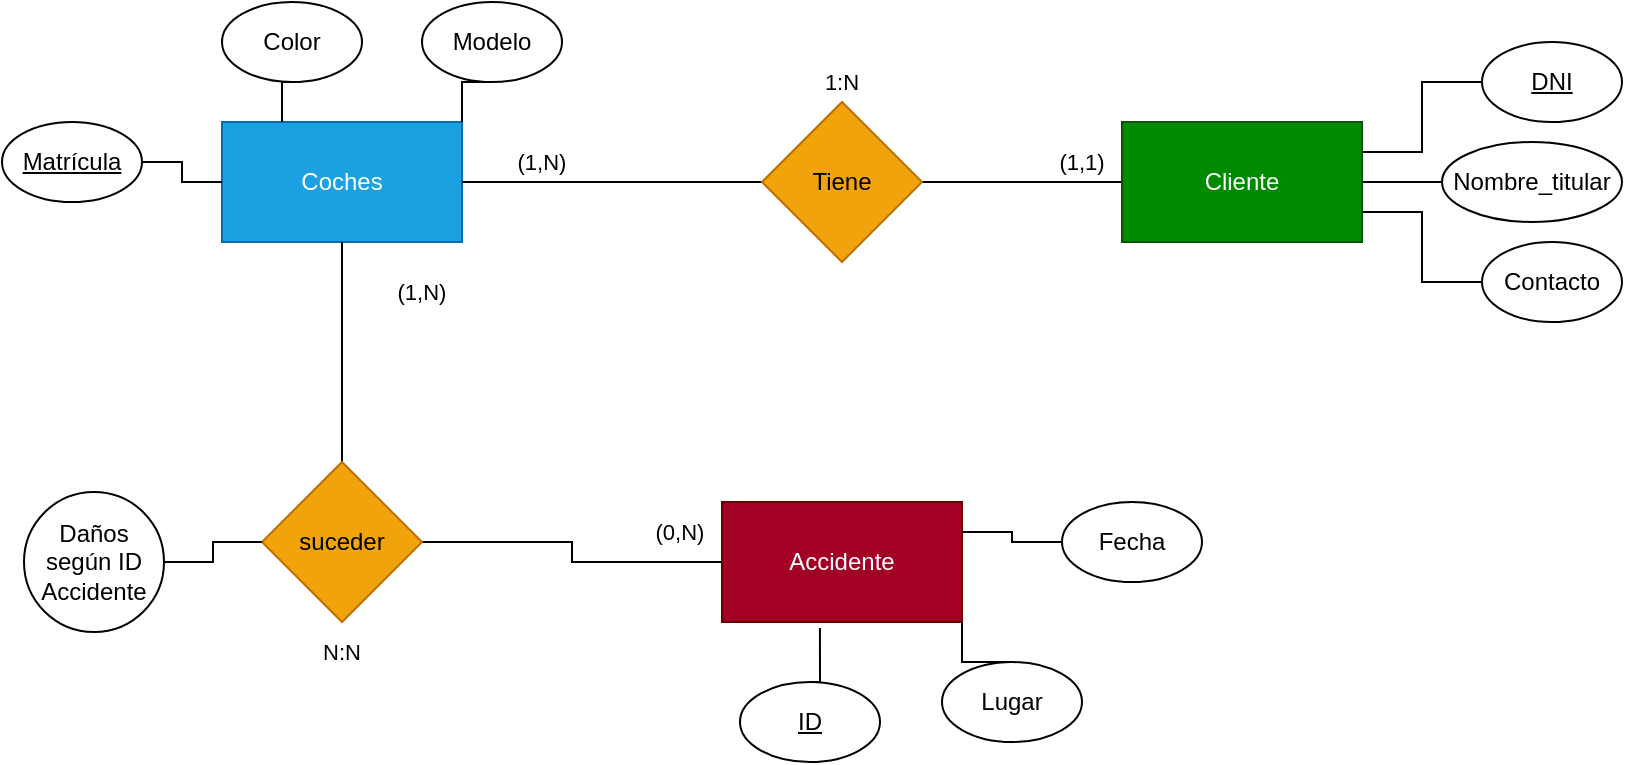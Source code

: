 <mxfile version="24.7.17">
  <diagram name="Página-1" id="yPMjA2Gog1Eqy-vjQVwx">
    <mxGraphModel dx="1434" dy="772" grid="1" gridSize="10" guides="1" tooltips="1" connect="1" arrows="1" fold="1" page="1" pageScale="1" pageWidth="827" pageHeight="1169" math="0" shadow="0">
      <root>
        <mxCell id="0" />
        <mxCell id="1" parent="0" />
        <mxCell id="rvRuKa0QMM77_asR6IsW-1" value="Coches" style="rounded=0;whiteSpace=wrap;html=1;fillColor=#1ba1e2;fontColor=#ffffff;strokeColor=#006EAF;" vertex="1" parent="1">
          <mxGeometry x="119" y="290" width="120" height="60" as="geometry" />
        </mxCell>
        <mxCell id="rvRuKa0QMM77_asR6IsW-2" style="edgeStyle=orthogonalEdgeStyle;shape=connector;rounded=0;orthogonalLoop=1;jettySize=auto;html=1;exitX=0;exitY=0.5;exitDx=0;exitDy=0;entryX=1;entryY=0.5;entryDx=0;entryDy=0;strokeColor=default;align=center;verticalAlign=middle;fontFamily=Helvetica;fontSize=11;fontColor=default;labelBackgroundColor=default;endArrow=none;endFill=0;" edge="1" parent="1" source="rvRuKa0QMM77_asR6IsW-3" target="rvRuKa0QMM77_asR6IsW-6">
          <mxGeometry relative="1" as="geometry" />
        </mxCell>
        <mxCell id="rvRuKa0QMM77_asR6IsW-3" value="Cliente" style="rounded=0;whiteSpace=wrap;html=1;fillColor=#008a00;fontColor=#ffffff;strokeColor=#005700;" vertex="1" parent="1">
          <mxGeometry x="569" y="290" width="120" height="60" as="geometry" />
        </mxCell>
        <mxCell id="rvRuKa0QMM77_asR6IsW-4" value="Accidente" style="rounded=0;whiteSpace=wrap;html=1;fillColor=#a20025;fontColor=#ffffff;strokeColor=#6F0000;" vertex="1" parent="1">
          <mxGeometry x="369" y="480" width="120" height="60" as="geometry" />
        </mxCell>
        <mxCell id="rvRuKa0QMM77_asR6IsW-5" style="edgeStyle=orthogonalEdgeStyle;shape=connector;rounded=0;orthogonalLoop=1;jettySize=auto;html=1;exitX=0;exitY=0.5;exitDx=0;exitDy=0;entryX=1;entryY=0.5;entryDx=0;entryDy=0;strokeColor=default;align=center;verticalAlign=middle;fontFamily=Helvetica;fontSize=11;fontColor=default;labelBackgroundColor=default;endArrow=none;endFill=0;" edge="1" parent="1" source="rvRuKa0QMM77_asR6IsW-6" target="rvRuKa0QMM77_asR6IsW-1">
          <mxGeometry relative="1" as="geometry" />
        </mxCell>
        <mxCell id="rvRuKa0QMM77_asR6IsW-6" value="Tiene" style="rhombus;whiteSpace=wrap;html=1;fillColor=#f0a30a;fontColor=#000000;strokeColor=#BD7000;" vertex="1" parent="1">
          <mxGeometry x="389" y="280" width="80" height="80" as="geometry" />
        </mxCell>
        <mxCell id="rvRuKa0QMM77_asR6IsW-7" style="edgeStyle=orthogonalEdgeStyle;shape=connector;rounded=0;orthogonalLoop=1;jettySize=auto;html=1;exitX=0.5;exitY=0;exitDx=0;exitDy=0;entryX=0.5;entryY=1;entryDx=0;entryDy=0;strokeColor=default;align=center;verticalAlign=middle;fontFamily=Helvetica;fontSize=11;fontColor=default;labelBackgroundColor=default;endArrow=none;endFill=0;" edge="1" parent="1" source="rvRuKa0QMM77_asR6IsW-9" target="rvRuKa0QMM77_asR6IsW-1">
          <mxGeometry relative="1" as="geometry" />
        </mxCell>
        <mxCell id="rvRuKa0QMM77_asR6IsW-8" style="edgeStyle=orthogonalEdgeStyle;shape=connector;rounded=0;orthogonalLoop=1;jettySize=auto;html=1;exitX=1;exitY=0.5;exitDx=0;exitDy=0;entryX=0;entryY=0.5;entryDx=0;entryDy=0;strokeColor=default;align=center;verticalAlign=middle;fontFamily=Helvetica;fontSize=11;fontColor=default;labelBackgroundColor=default;endArrow=none;endFill=0;" edge="1" parent="1" source="rvRuKa0QMM77_asR6IsW-9" target="rvRuKa0QMM77_asR6IsW-4">
          <mxGeometry relative="1" as="geometry" />
        </mxCell>
        <mxCell id="rvRuKa0QMM77_asR6IsW-9" value="suceder" style="rhombus;whiteSpace=wrap;html=1;fillColor=#f0a30a;fontColor=#000000;strokeColor=#BD7000;" vertex="1" parent="1">
          <mxGeometry x="139" y="460" width="80" height="80" as="geometry" />
        </mxCell>
        <mxCell id="rvRuKa0QMM77_asR6IsW-10" style="edgeStyle=orthogonalEdgeStyle;shape=connector;rounded=0;orthogonalLoop=1;jettySize=auto;html=1;entryX=1;entryY=0.25;entryDx=0;entryDy=0;strokeColor=default;align=center;verticalAlign=middle;fontFamily=Helvetica;fontSize=11;fontColor=default;labelBackgroundColor=default;endArrow=none;endFill=0;" edge="1" parent="1" source="rvRuKa0QMM77_asR6IsW-11" target="rvRuKa0QMM77_asR6IsW-3">
          <mxGeometry relative="1" as="geometry" />
        </mxCell>
        <mxCell id="rvRuKa0QMM77_asR6IsW-11" value="&lt;u&gt;DNI&lt;/u&gt;" style="ellipse;whiteSpace=wrap;html=1;" vertex="1" parent="1">
          <mxGeometry x="749" y="250" width="70" height="40" as="geometry" />
        </mxCell>
        <mxCell id="rvRuKa0QMM77_asR6IsW-12" style="edgeStyle=orthogonalEdgeStyle;rounded=0;orthogonalLoop=1;jettySize=auto;html=1;exitX=0;exitY=0.5;exitDx=0;exitDy=0;entryX=1;entryY=0.5;entryDx=0;entryDy=0;endArrow=none;endFill=0;" edge="1" parent="1" source="rvRuKa0QMM77_asR6IsW-13" target="rvRuKa0QMM77_asR6IsW-3">
          <mxGeometry relative="1" as="geometry" />
        </mxCell>
        <mxCell id="rvRuKa0QMM77_asR6IsW-13" value="Nombre_titular" style="ellipse;whiteSpace=wrap;html=1;" vertex="1" parent="1">
          <mxGeometry x="729" y="300" width="90" height="40" as="geometry" />
        </mxCell>
        <mxCell id="rvRuKa0QMM77_asR6IsW-14" style="edgeStyle=orthogonalEdgeStyle;shape=connector;rounded=0;orthogonalLoop=1;jettySize=auto;html=1;exitX=0;exitY=0.5;exitDx=0;exitDy=0;entryX=1;entryY=0.75;entryDx=0;entryDy=0;strokeColor=default;align=center;verticalAlign=middle;fontFamily=Helvetica;fontSize=11;fontColor=default;labelBackgroundColor=default;endArrow=none;endFill=0;" edge="1" parent="1" source="rvRuKa0QMM77_asR6IsW-15" target="rvRuKa0QMM77_asR6IsW-3">
          <mxGeometry relative="1" as="geometry" />
        </mxCell>
        <mxCell id="rvRuKa0QMM77_asR6IsW-15" value="Contacto" style="ellipse;whiteSpace=wrap;html=1;" vertex="1" parent="1">
          <mxGeometry x="749" y="350" width="70" height="40" as="geometry" />
        </mxCell>
        <mxCell id="rvRuKa0QMM77_asR6IsW-16" style="edgeStyle=orthogonalEdgeStyle;shape=connector;rounded=0;orthogonalLoop=1;jettySize=auto;html=1;exitX=0.5;exitY=1;exitDx=0;exitDy=0;entryX=0.25;entryY=0;entryDx=0;entryDy=0;strokeColor=default;align=center;verticalAlign=middle;fontFamily=Helvetica;fontSize=11;fontColor=default;labelBackgroundColor=default;endArrow=none;endFill=0;" edge="1" parent="1" source="rvRuKa0QMM77_asR6IsW-17" target="rvRuKa0QMM77_asR6IsW-1">
          <mxGeometry relative="1" as="geometry" />
        </mxCell>
        <mxCell id="rvRuKa0QMM77_asR6IsW-17" value="Color" style="ellipse;whiteSpace=wrap;html=1;" vertex="1" parent="1">
          <mxGeometry x="119" y="230" width="70" height="40" as="geometry" />
        </mxCell>
        <mxCell id="rvRuKa0QMM77_asR6IsW-18" style="edgeStyle=orthogonalEdgeStyle;shape=connector;rounded=0;orthogonalLoop=1;jettySize=auto;html=1;exitX=0.5;exitY=1;exitDx=0;exitDy=0;entryX=1;entryY=0;entryDx=0;entryDy=0;strokeColor=default;align=center;verticalAlign=middle;fontFamily=Helvetica;fontSize=11;fontColor=default;labelBackgroundColor=default;endArrow=none;endFill=0;" edge="1" parent="1" source="rvRuKa0QMM77_asR6IsW-19" target="rvRuKa0QMM77_asR6IsW-1">
          <mxGeometry relative="1" as="geometry" />
        </mxCell>
        <mxCell id="rvRuKa0QMM77_asR6IsW-19" value="Modelo" style="ellipse;whiteSpace=wrap;html=1;" vertex="1" parent="1">
          <mxGeometry x="219" y="230" width="70" height="40" as="geometry" />
        </mxCell>
        <mxCell id="rvRuKa0QMM77_asR6IsW-20" style="edgeStyle=orthogonalEdgeStyle;shape=connector;rounded=0;orthogonalLoop=1;jettySize=auto;html=1;exitX=1;exitY=0.5;exitDx=0;exitDy=0;entryX=0;entryY=0.5;entryDx=0;entryDy=0;strokeColor=default;align=center;verticalAlign=middle;fontFamily=Helvetica;fontSize=11;fontColor=default;labelBackgroundColor=default;endArrow=none;endFill=0;" edge="1" parent="1" source="rvRuKa0QMM77_asR6IsW-21" target="rvRuKa0QMM77_asR6IsW-1">
          <mxGeometry relative="1" as="geometry" />
        </mxCell>
        <mxCell id="rvRuKa0QMM77_asR6IsW-21" value="&lt;u&gt;Matrícula&lt;/u&gt;" style="ellipse;whiteSpace=wrap;html=1;" vertex="1" parent="1">
          <mxGeometry x="9" y="290" width="70" height="40" as="geometry" />
        </mxCell>
        <mxCell id="rvRuKa0QMM77_asR6IsW-22" value="(1,N)" style="text;strokeColor=none;align=center;fillColor=none;html=1;verticalAlign=middle;whiteSpace=wrap;rounded=0;fontFamily=Helvetica;fontSize=11;fontColor=default;labelBackgroundColor=default;" vertex="1" parent="1">
          <mxGeometry x="249" y="295" width="60" height="30" as="geometry" />
        </mxCell>
        <mxCell id="rvRuKa0QMM77_asR6IsW-23" value="(1,1)" style="text;strokeColor=none;align=center;fillColor=none;html=1;verticalAlign=middle;whiteSpace=wrap;rounded=0;fontFamily=Helvetica;fontSize=11;fontColor=default;labelBackgroundColor=default;" vertex="1" parent="1">
          <mxGeometry x="519" y="295" width="60" height="30" as="geometry" />
        </mxCell>
        <mxCell id="rvRuKa0QMM77_asR6IsW-24" value="1:N" style="text;strokeColor=none;align=center;fillColor=none;html=1;verticalAlign=middle;whiteSpace=wrap;rounded=0;fontFamily=Helvetica;fontSize=11;fontColor=default;labelBackgroundColor=default;" vertex="1" parent="1">
          <mxGeometry x="399" y="255" width="60" height="30" as="geometry" />
        </mxCell>
        <mxCell id="rvRuKa0QMM77_asR6IsW-25" style="edgeStyle=orthogonalEdgeStyle;shape=connector;rounded=0;orthogonalLoop=1;jettySize=auto;html=1;exitX=0;exitY=0.5;exitDx=0;exitDy=0;entryX=1;entryY=0.25;entryDx=0;entryDy=0;strokeColor=default;align=center;verticalAlign=middle;fontFamily=Helvetica;fontSize=11;fontColor=default;labelBackgroundColor=default;endArrow=none;endFill=0;" edge="1" parent="1" source="rvRuKa0QMM77_asR6IsW-26" target="rvRuKa0QMM77_asR6IsW-4">
          <mxGeometry relative="1" as="geometry" />
        </mxCell>
        <mxCell id="rvRuKa0QMM77_asR6IsW-26" value="Fecha" style="ellipse;whiteSpace=wrap;html=1;" vertex="1" parent="1">
          <mxGeometry x="539" y="480" width="70" height="40" as="geometry" />
        </mxCell>
        <mxCell id="rvRuKa0QMM77_asR6IsW-27" style="edgeStyle=orthogonalEdgeStyle;shape=connector;rounded=0;orthogonalLoop=1;jettySize=auto;html=1;exitX=0.5;exitY=0;exitDx=0;exitDy=0;entryX=1;entryY=1;entryDx=0;entryDy=0;strokeColor=default;align=center;verticalAlign=middle;fontFamily=Helvetica;fontSize=11;fontColor=default;labelBackgroundColor=default;endArrow=none;endFill=0;" edge="1" parent="1" source="rvRuKa0QMM77_asR6IsW-28" target="rvRuKa0QMM77_asR6IsW-4">
          <mxGeometry relative="1" as="geometry" />
        </mxCell>
        <mxCell id="rvRuKa0QMM77_asR6IsW-28" value="Lugar" style="ellipse;whiteSpace=wrap;html=1;" vertex="1" parent="1">
          <mxGeometry x="479" y="560" width="70" height="40" as="geometry" />
        </mxCell>
        <mxCell id="rvRuKa0QMM77_asR6IsW-29" value="&lt;u&gt;ID&lt;/u&gt;" style="ellipse;whiteSpace=wrap;html=1;" vertex="1" parent="1">
          <mxGeometry x="378" y="570" width="70" height="40" as="geometry" />
        </mxCell>
        <mxCell id="rvRuKa0QMM77_asR6IsW-30" style="edgeStyle=orthogonalEdgeStyle;shape=connector;rounded=0;orthogonalLoop=1;jettySize=auto;html=1;exitX=0.5;exitY=0;exitDx=0;exitDy=0;entryX=0.408;entryY=1.05;entryDx=0;entryDy=0;entryPerimeter=0;strokeColor=default;align=center;verticalAlign=middle;fontFamily=Helvetica;fontSize=11;fontColor=default;labelBackgroundColor=default;endArrow=none;endFill=0;" edge="1" parent="1" source="rvRuKa0QMM77_asR6IsW-29" target="rvRuKa0QMM77_asR6IsW-4">
          <mxGeometry relative="1" as="geometry" />
        </mxCell>
        <mxCell id="rvRuKa0QMM77_asR6IsW-31" value="(0,N)" style="text;strokeColor=none;align=center;fillColor=none;html=1;verticalAlign=middle;whiteSpace=wrap;rounded=0;fontFamily=Helvetica;fontSize=11;fontColor=default;labelBackgroundColor=default;" vertex="1" parent="1">
          <mxGeometry x="318" y="480" width="60" height="30" as="geometry" />
        </mxCell>
        <mxCell id="rvRuKa0QMM77_asR6IsW-32" value="(1,N)" style="text;strokeColor=none;align=center;fillColor=none;html=1;verticalAlign=middle;whiteSpace=wrap;rounded=0;fontFamily=Helvetica;fontSize=11;fontColor=default;labelBackgroundColor=default;" vertex="1" parent="1">
          <mxGeometry x="189" y="360" width="60" height="30" as="geometry" />
        </mxCell>
        <mxCell id="rvRuKa0QMM77_asR6IsW-33" value="N:N" style="text;strokeColor=none;align=center;fillColor=none;html=1;verticalAlign=middle;whiteSpace=wrap;rounded=0;fontFamily=Helvetica;fontSize=11;fontColor=default;labelBackgroundColor=default;" vertex="1" parent="1">
          <mxGeometry x="149" y="540" width="60" height="30" as="geometry" />
        </mxCell>
        <mxCell id="rvRuKa0QMM77_asR6IsW-37" style="edgeStyle=orthogonalEdgeStyle;shape=connector;rounded=0;orthogonalLoop=1;jettySize=auto;html=1;exitX=1;exitY=0.5;exitDx=0;exitDy=0;entryX=0;entryY=0.5;entryDx=0;entryDy=0;strokeColor=default;align=center;verticalAlign=middle;fontFamily=Helvetica;fontSize=11;fontColor=default;labelBackgroundColor=default;endArrow=none;endFill=0;" edge="1" parent="1" source="rvRuKa0QMM77_asR6IsW-34" target="rvRuKa0QMM77_asR6IsW-9">
          <mxGeometry relative="1" as="geometry" />
        </mxCell>
        <mxCell id="rvRuKa0QMM77_asR6IsW-34" value="Daños según ID Accidente" style="ellipse;whiteSpace=wrap;html=1;" vertex="1" parent="1">
          <mxGeometry x="20" y="475" width="70" height="70" as="geometry" />
        </mxCell>
      </root>
    </mxGraphModel>
  </diagram>
</mxfile>
